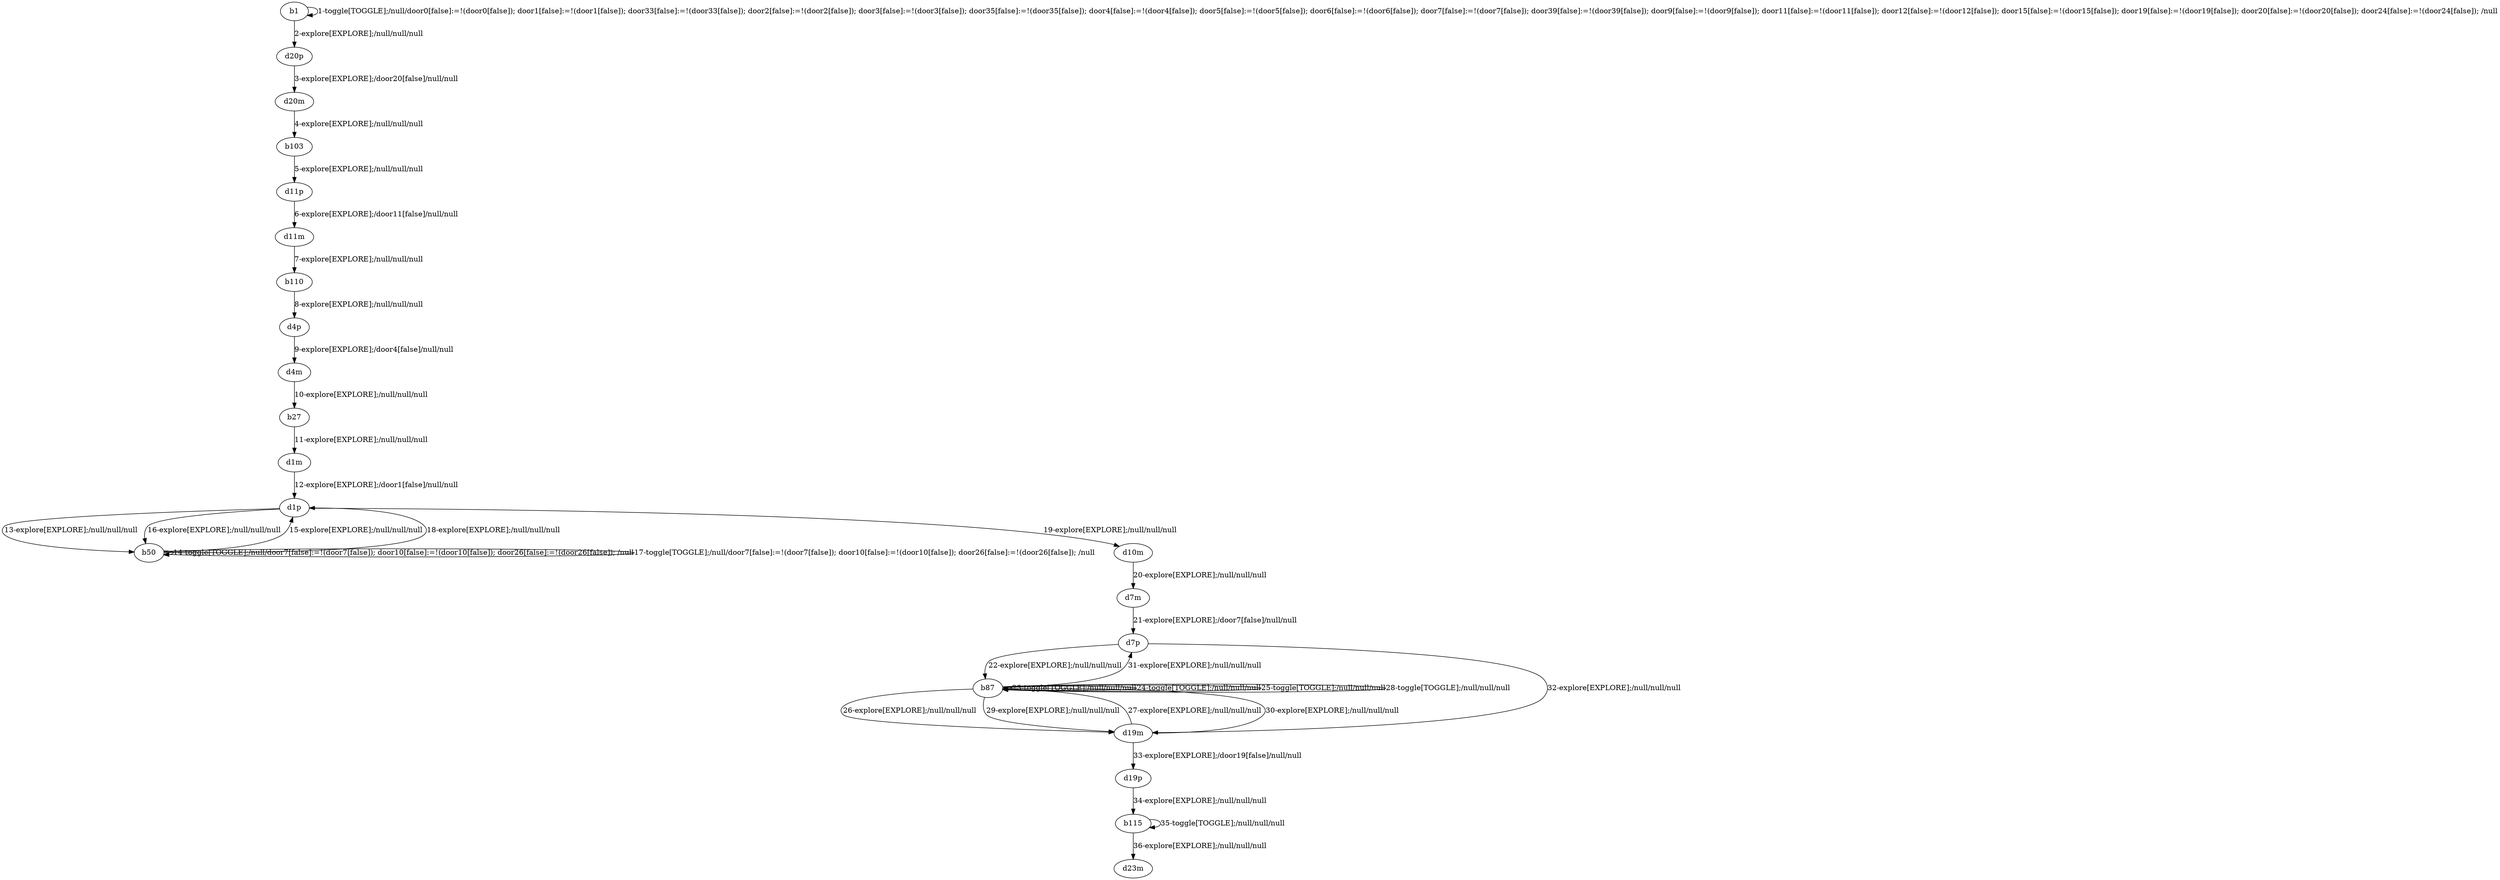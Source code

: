 # Total number of goals covered by this test: 5
# b87 --> d7p
# b87 --> d19m
# d7p --> b87
# b87 --> b87
# d19m --> b87

digraph g {
"b1" -> "b1" [label = "1-toggle[TOGGLE];/null/door0[false]:=!(door0[false]); door1[false]:=!(door1[false]); door33[false]:=!(door33[false]); door2[false]:=!(door2[false]); door3[false]:=!(door3[false]); door35[false]:=!(door35[false]); door4[false]:=!(door4[false]); door5[false]:=!(door5[false]); door6[false]:=!(door6[false]); door7[false]:=!(door7[false]); door39[false]:=!(door39[false]); door9[false]:=!(door9[false]); door11[false]:=!(door11[false]); door12[false]:=!(door12[false]); door15[false]:=!(door15[false]); door19[false]:=!(door19[false]); door20[false]:=!(door20[false]); door24[false]:=!(door24[false]); /null"];
"b1" -> "d20p" [label = "2-explore[EXPLORE];/null/null/null"];
"d20p" -> "d20m" [label = "3-explore[EXPLORE];/door20[false]/null/null"];
"d20m" -> "b103" [label = "4-explore[EXPLORE];/null/null/null"];
"b103" -> "d11p" [label = "5-explore[EXPLORE];/null/null/null"];
"d11p" -> "d11m" [label = "6-explore[EXPLORE];/door11[false]/null/null"];
"d11m" -> "b110" [label = "7-explore[EXPLORE];/null/null/null"];
"b110" -> "d4p" [label = "8-explore[EXPLORE];/null/null/null"];
"d4p" -> "d4m" [label = "9-explore[EXPLORE];/door4[false]/null/null"];
"d4m" -> "b27" [label = "10-explore[EXPLORE];/null/null/null"];
"b27" -> "d1m" [label = "11-explore[EXPLORE];/null/null/null"];
"d1m" -> "d1p" [label = "12-explore[EXPLORE];/door1[false]/null/null"];
"d1p" -> "b50" [label = "13-explore[EXPLORE];/null/null/null"];
"b50" -> "b50" [label = "14-toggle[TOGGLE];/null/door7[false]:=!(door7[false]); door10[false]:=!(door10[false]); door26[false]:=!(door26[false]); /null"];
"b50" -> "d1p" [label = "15-explore[EXPLORE];/null/null/null"];
"d1p" -> "b50" [label = "16-explore[EXPLORE];/null/null/null"];
"b50" -> "b50" [label = "17-toggle[TOGGLE];/null/door7[false]:=!(door7[false]); door10[false]:=!(door10[false]); door26[false]:=!(door26[false]); /null"];
"b50" -> "d1p" [label = "18-explore[EXPLORE];/null/null/null"];
"d1p" -> "d10m" [label = "19-explore[EXPLORE];/null/null/null"];
"d10m" -> "d7m" [label = "20-explore[EXPLORE];/null/null/null"];
"d7m" -> "d7p" [label = "21-explore[EXPLORE];/door7[false]/null/null"];
"d7p" -> "b87" [label = "22-explore[EXPLORE];/null/null/null"];
"b87" -> "b87" [label = "23-toggle[TOGGLE];/null/null/null"];
"b87" -> "b87" [label = "24-toggle[TOGGLE];/null/null/null"];
"b87" -> "b87" [label = "25-toggle[TOGGLE];/null/null/null"];
"b87" -> "d19m" [label = "26-explore[EXPLORE];/null/null/null"];
"d19m" -> "b87" [label = "27-explore[EXPLORE];/null/null/null"];
"b87" -> "b87" [label = "28-toggle[TOGGLE];/null/null/null"];
"b87" -> "d19m" [label = "29-explore[EXPLORE];/null/null/null"];
"d19m" -> "b87" [label = "30-explore[EXPLORE];/null/null/null"];
"b87" -> "d7p" [label = "31-explore[EXPLORE];/null/null/null"];
"d7p" -> "d19m" [label = "32-explore[EXPLORE];/null/null/null"];
"d19m" -> "d19p" [label = "33-explore[EXPLORE];/door19[false]/null/null"];
"d19p" -> "b115" [label = "34-explore[EXPLORE];/null/null/null"];
"b115" -> "b115" [label = "35-toggle[TOGGLE];/null/null/null"];
"b115" -> "d23m" [label = "36-explore[EXPLORE];/null/null/null"];
}